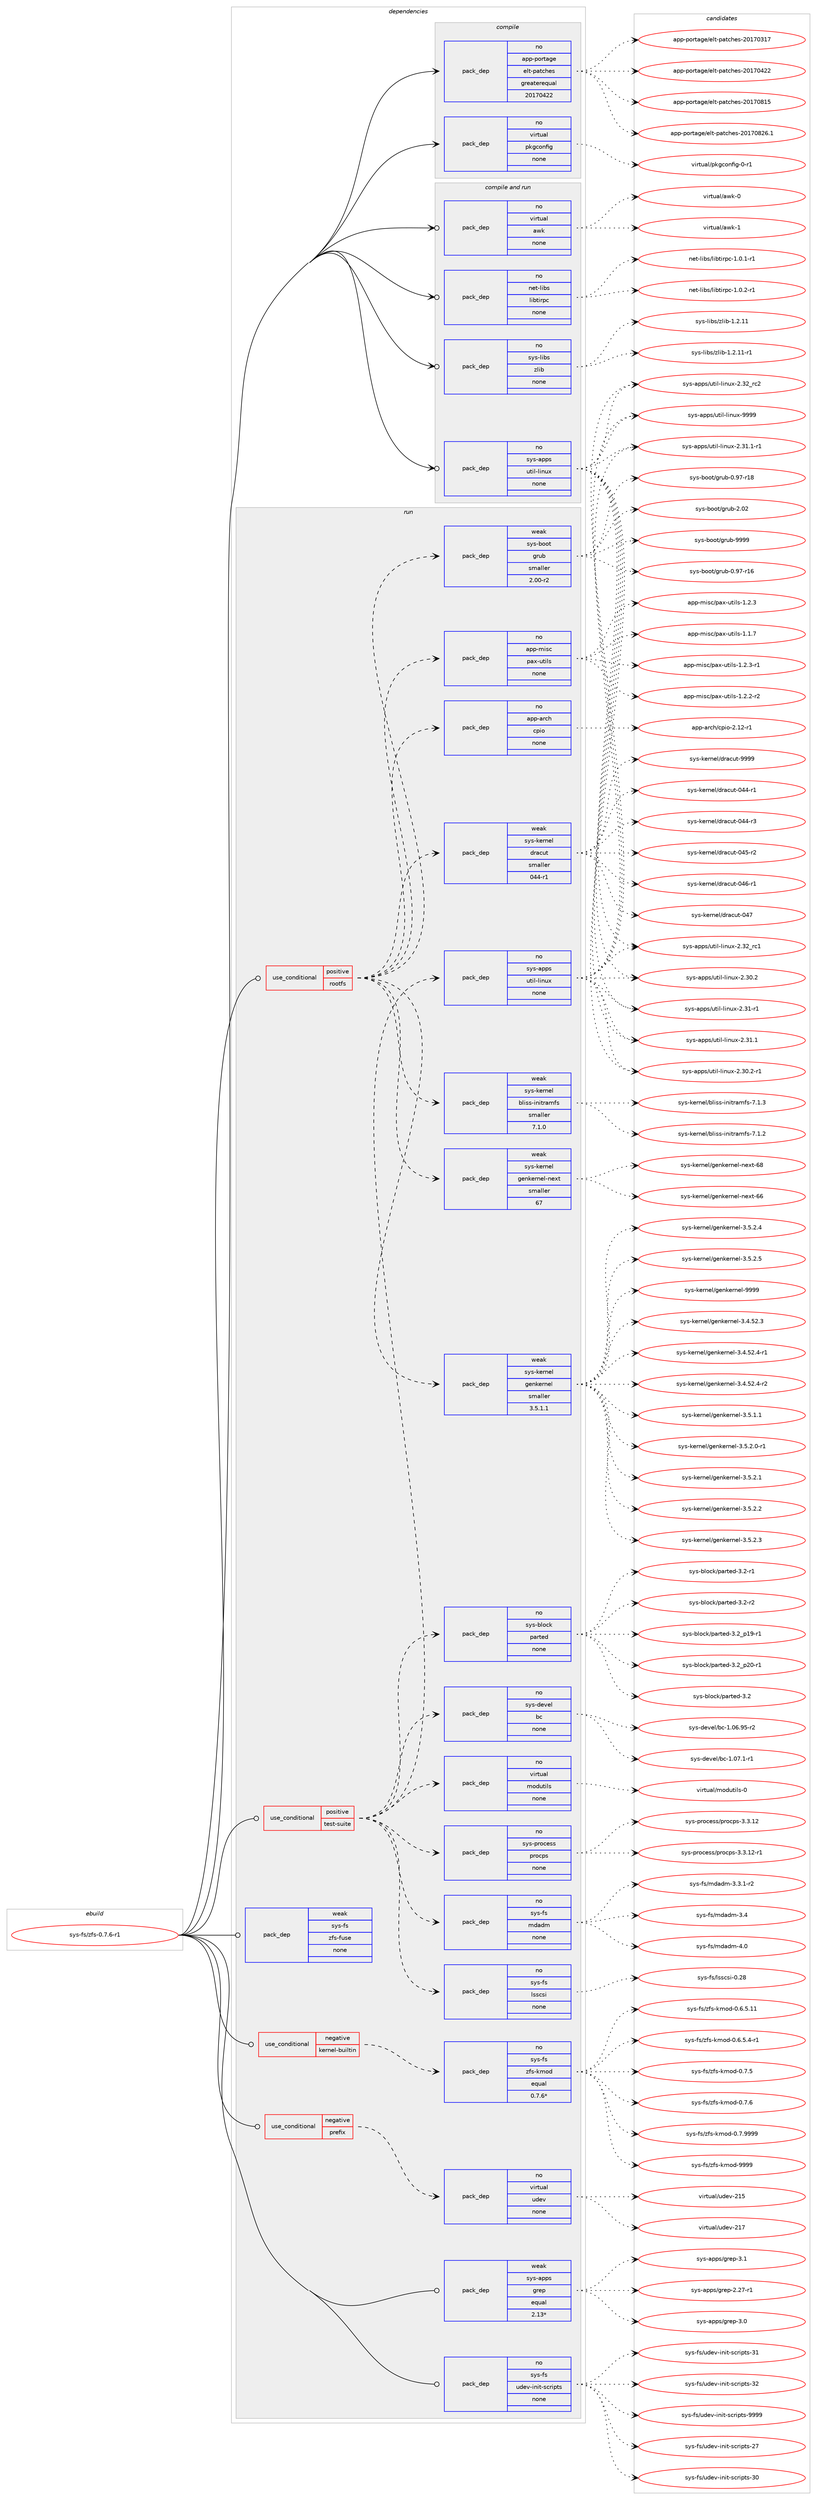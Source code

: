 digraph prolog {

# *************
# Graph options
# *************

newrank=true;
concentrate=true;
compound=true;
graph [rankdir=LR,fontname=Helvetica,fontsize=10,ranksep=1.5];#, ranksep=2.5, nodesep=0.2];
edge  [arrowhead=vee];
node  [fontname=Helvetica,fontsize=10];

# **********
# The ebuild
# **********

subgraph cluster_leftcol {
color=gray;
rank=same;
label=<<i>ebuild</i>>;
id [label="sys-fs/zfs-0.7.6-r1", color=red, width=4, href="../sys-fs/zfs-0.7.6-r1.svg"];
}

# ****************
# The dependencies
# ****************

subgraph cluster_midcol {
color=gray;
label=<<i>dependencies</i>>;
subgraph cluster_compile {
fillcolor="#eeeeee";
style=filled;
label=<<i>compile</i>>;
subgraph pack5878 {
dependency6586 [label=<<TABLE BORDER="0" CELLBORDER="1" CELLSPACING="0" CELLPADDING="4" WIDTH="220"><TR><TD ROWSPAN="6" CELLPADDING="30">pack_dep</TD></TR><TR><TD WIDTH="110">no</TD></TR><TR><TD>app-portage</TD></TR><TR><TD>elt-patches</TD></TR><TR><TD>greaterequal</TD></TR><TR><TD>20170422</TD></TR></TABLE>>, shape=none, color=blue];
}
id:e -> dependency6586:w [weight=20,style="solid",arrowhead="vee"];
subgraph pack5879 {
dependency6587 [label=<<TABLE BORDER="0" CELLBORDER="1" CELLSPACING="0" CELLPADDING="4" WIDTH="220"><TR><TD ROWSPAN="6" CELLPADDING="30">pack_dep</TD></TR><TR><TD WIDTH="110">no</TD></TR><TR><TD>virtual</TD></TR><TR><TD>pkgconfig</TD></TR><TR><TD>none</TD></TR><TR><TD></TD></TR></TABLE>>, shape=none, color=blue];
}
id:e -> dependency6587:w [weight=20,style="solid",arrowhead="vee"];
}
subgraph cluster_compileandrun {
fillcolor="#eeeeee";
style=filled;
label=<<i>compile and run</i>>;
subgraph pack5880 {
dependency6588 [label=<<TABLE BORDER="0" CELLBORDER="1" CELLSPACING="0" CELLPADDING="4" WIDTH="220"><TR><TD ROWSPAN="6" CELLPADDING="30">pack_dep</TD></TR><TR><TD WIDTH="110">no</TD></TR><TR><TD>net-libs</TD></TR><TR><TD>libtirpc</TD></TR><TR><TD>none</TD></TR><TR><TD></TD></TR></TABLE>>, shape=none, color=blue];
}
id:e -> dependency6588:w [weight=20,style="solid",arrowhead="odotvee"];
subgraph pack5881 {
dependency6589 [label=<<TABLE BORDER="0" CELLBORDER="1" CELLSPACING="0" CELLPADDING="4" WIDTH="220"><TR><TD ROWSPAN="6" CELLPADDING="30">pack_dep</TD></TR><TR><TD WIDTH="110">no</TD></TR><TR><TD>sys-apps</TD></TR><TR><TD>util-linux</TD></TR><TR><TD>none</TD></TR><TR><TD></TD></TR></TABLE>>, shape=none, color=blue];
}
id:e -> dependency6589:w [weight=20,style="solid",arrowhead="odotvee"];
subgraph pack5882 {
dependency6590 [label=<<TABLE BORDER="0" CELLBORDER="1" CELLSPACING="0" CELLPADDING="4" WIDTH="220"><TR><TD ROWSPAN="6" CELLPADDING="30">pack_dep</TD></TR><TR><TD WIDTH="110">no</TD></TR><TR><TD>sys-libs</TD></TR><TR><TD>zlib</TD></TR><TR><TD>none</TD></TR><TR><TD></TD></TR></TABLE>>, shape=none, color=blue];
}
id:e -> dependency6590:w [weight=20,style="solid",arrowhead="odotvee"];
subgraph pack5883 {
dependency6591 [label=<<TABLE BORDER="0" CELLBORDER="1" CELLSPACING="0" CELLPADDING="4" WIDTH="220"><TR><TD ROWSPAN="6" CELLPADDING="30">pack_dep</TD></TR><TR><TD WIDTH="110">no</TD></TR><TR><TD>virtual</TD></TR><TR><TD>awk</TD></TR><TR><TD>none</TD></TR><TR><TD></TD></TR></TABLE>>, shape=none, color=blue];
}
id:e -> dependency6591:w [weight=20,style="solid",arrowhead="odotvee"];
}
subgraph cluster_run {
fillcolor="#eeeeee";
style=filled;
label=<<i>run</i>>;
subgraph cond660 {
dependency6592 [label=<<TABLE BORDER="0" CELLBORDER="1" CELLSPACING="0" CELLPADDING="4"><TR><TD ROWSPAN="3" CELLPADDING="10">use_conditional</TD></TR><TR><TD>negative</TD></TR><TR><TD>kernel-builtin</TD></TR></TABLE>>, shape=none, color=red];
subgraph pack5884 {
dependency6593 [label=<<TABLE BORDER="0" CELLBORDER="1" CELLSPACING="0" CELLPADDING="4" WIDTH="220"><TR><TD ROWSPAN="6" CELLPADDING="30">pack_dep</TD></TR><TR><TD WIDTH="110">no</TD></TR><TR><TD>sys-fs</TD></TR><TR><TD>zfs-kmod</TD></TR><TR><TD>equal</TD></TR><TR><TD>0.7.6*</TD></TR></TABLE>>, shape=none, color=blue];
}
dependency6592:e -> dependency6593:w [weight=20,style="dashed",arrowhead="vee"];
}
id:e -> dependency6592:w [weight=20,style="solid",arrowhead="odot"];
subgraph cond661 {
dependency6594 [label=<<TABLE BORDER="0" CELLBORDER="1" CELLSPACING="0" CELLPADDING="4"><TR><TD ROWSPAN="3" CELLPADDING="10">use_conditional</TD></TR><TR><TD>negative</TD></TR><TR><TD>prefix</TD></TR></TABLE>>, shape=none, color=red];
subgraph pack5885 {
dependency6595 [label=<<TABLE BORDER="0" CELLBORDER="1" CELLSPACING="0" CELLPADDING="4" WIDTH="220"><TR><TD ROWSPAN="6" CELLPADDING="30">pack_dep</TD></TR><TR><TD WIDTH="110">no</TD></TR><TR><TD>virtual</TD></TR><TR><TD>udev</TD></TR><TR><TD>none</TD></TR><TR><TD></TD></TR></TABLE>>, shape=none, color=blue];
}
dependency6594:e -> dependency6595:w [weight=20,style="dashed",arrowhead="vee"];
}
id:e -> dependency6594:w [weight=20,style="solid",arrowhead="odot"];
subgraph cond662 {
dependency6596 [label=<<TABLE BORDER="0" CELLBORDER="1" CELLSPACING="0" CELLPADDING="4"><TR><TD ROWSPAN="3" CELLPADDING="10">use_conditional</TD></TR><TR><TD>positive</TD></TR><TR><TD>rootfs</TD></TR></TABLE>>, shape=none, color=red];
subgraph pack5886 {
dependency6597 [label=<<TABLE BORDER="0" CELLBORDER="1" CELLSPACING="0" CELLPADDING="4" WIDTH="220"><TR><TD ROWSPAN="6" CELLPADDING="30">pack_dep</TD></TR><TR><TD WIDTH="110">no</TD></TR><TR><TD>app-arch</TD></TR><TR><TD>cpio</TD></TR><TR><TD>none</TD></TR><TR><TD></TD></TR></TABLE>>, shape=none, color=blue];
}
dependency6596:e -> dependency6597:w [weight=20,style="dashed",arrowhead="vee"];
subgraph pack5887 {
dependency6598 [label=<<TABLE BORDER="0" CELLBORDER="1" CELLSPACING="0" CELLPADDING="4" WIDTH="220"><TR><TD ROWSPAN="6" CELLPADDING="30">pack_dep</TD></TR><TR><TD WIDTH="110">no</TD></TR><TR><TD>app-misc</TD></TR><TR><TD>pax-utils</TD></TR><TR><TD>none</TD></TR><TR><TD></TD></TR></TABLE>>, shape=none, color=blue];
}
dependency6596:e -> dependency6598:w [weight=20,style="dashed",arrowhead="vee"];
subgraph pack5888 {
dependency6599 [label=<<TABLE BORDER="0" CELLBORDER="1" CELLSPACING="0" CELLPADDING="4" WIDTH="220"><TR><TD ROWSPAN="6" CELLPADDING="30">pack_dep</TD></TR><TR><TD WIDTH="110">weak</TD></TR><TR><TD>sys-boot</TD></TR><TR><TD>grub</TD></TR><TR><TD>smaller</TD></TR><TR><TD>2.00-r2</TD></TR></TABLE>>, shape=none, color=blue];
}
dependency6596:e -> dependency6599:w [weight=20,style="dashed",arrowhead="vee"];
subgraph pack5889 {
dependency6600 [label=<<TABLE BORDER="0" CELLBORDER="1" CELLSPACING="0" CELLPADDING="4" WIDTH="220"><TR><TD ROWSPAN="6" CELLPADDING="30">pack_dep</TD></TR><TR><TD WIDTH="110">weak</TD></TR><TR><TD>sys-kernel</TD></TR><TR><TD>genkernel</TD></TR><TR><TD>smaller</TD></TR><TR><TD>3.5.1.1</TD></TR></TABLE>>, shape=none, color=blue];
}
dependency6596:e -> dependency6600:w [weight=20,style="dashed",arrowhead="vee"];
subgraph pack5890 {
dependency6601 [label=<<TABLE BORDER="0" CELLBORDER="1" CELLSPACING="0" CELLPADDING="4" WIDTH="220"><TR><TD ROWSPAN="6" CELLPADDING="30">pack_dep</TD></TR><TR><TD WIDTH="110">weak</TD></TR><TR><TD>sys-kernel</TD></TR><TR><TD>genkernel-next</TD></TR><TR><TD>smaller</TD></TR><TR><TD>67</TD></TR></TABLE>>, shape=none, color=blue];
}
dependency6596:e -> dependency6601:w [weight=20,style="dashed",arrowhead="vee"];
subgraph pack5891 {
dependency6602 [label=<<TABLE BORDER="0" CELLBORDER="1" CELLSPACING="0" CELLPADDING="4" WIDTH="220"><TR><TD ROWSPAN="6" CELLPADDING="30">pack_dep</TD></TR><TR><TD WIDTH="110">weak</TD></TR><TR><TD>sys-kernel</TD></TR><TR><TD>bliss-initramfs</TD></TR><TR><TD>smaller</TD></TR><TR><TD>7.1.0</TD></TR></TABLE>>, shape=none, color=blue];
}
dependency6596:e -> dependency6602:w [weight=20,style="dashed",arrowhead="vee"];
subgraph pack5892 {
dependency6603 [label=<<TABLE BORDER="0" CELLBORDER="1" CELLSPACING="0" CELLPADDING="4" WIDTH="220"><TR><TD ROWSPAN="6" CELLPADDING="30">pack_dep</TD></TR><TR><TD WIDTH="110">weak</TD></TR><TR><TD>sys-kernel</TD></TR><TR><TD>dracut</TD></TR><TR><TD>smaller</TD></TR><TR><TD>044-r1</TD></TR></TABLE>>, shape=none, color=blue];
}
dependency6596:e -> dependency6603:w [weight=20,style="dashed",arrowhead="vee"];
}
id:e -> dependency6596:w [weight=20,style="solid",arrowhead="odot"];
subgraph cond663 {
dependency6604 [label=<<TABLE BORDER="0" CELLBORDER="1" CELLSPACING="0" CELLPADDING="4"><TR><TD ROWSPAN="3" CELLPADDING="10">use_conditional</TD></TR><TR><TD>positive</TD></TR><TR><TD>test-suite</TD></TR></TABLE>>, shape=none, color=red];
subgraph pack5893 {
dependency6605 [label=<<TABLE BORDER="0" CELLBORDER="1" CELLSPACING="0" CELLPADDING="4" WIDTH="220"><TR><TD ROWSPAN="6" CELLPADDING="30">pack_dep</TD></TR><TR><TD WIDTH="110">no</TD></TR><TR><TD>sys-apps</TD></TR><TR><TD>util-linux</TD></TR><TR><TD>none</TD></TR><TR><TD></TD></TR></TABLE>>, shape=none, color=blue];
}
dependency6604:e -> dependency6605:w [weight=20,style="dashed",arrowhead="vee"];
subgraph pack5894 {
dependency6606 [label=<<TABLE BORDER="0" CELLBORDER="1" CELLSPACING="0" CELLPADDING="4" WIDTH="220"><TR><TD ROWSPAN="6" CELLPADDING="30">pack_dep</TD></TR><TR><TD WIDTH="110">no</TD></TR><TR><TD>sys-devel</TD></TR><TR><TD>bc</TD></TR><TR><TD>none</TD></TR><TR><TD></TD></TR></TABLE>>, shape=none, color=blue];
}
dependency6604:e -> dependency6606:w [weight=20,style="dashed",arrowhead="vee"];
subgraph pack5895 {
dependency6607 [label=<<TABLE BORDER="0" CELLBORDER="1" CELLSPACING="0" CELLPADDING="4" WIDTH="220"><TR><TD ROWSPAN="6" CELLPADDING="30">pack_dep</TD></TR><TR><TD WIDTH="110">no</TD></TR><TR><TD>sys-block</TD></TR><TR><TD>parted</TD></TR><TR><TD>none</TD></TR><TR><TD></TD></TR></TABLE>>, shape=none, color=blue];
}
dependency6604:e -> dependency6607:w [weight=20,style="dashed",arrowhead="vee"];
subgraph pack5896 {
dependency6608 [label=<<TABLE BORDER="0" CELLBORDER="1" CELLSPACING="0" CELLPADDING="4" WIDTH="220"><TR><TD ROWSPAN="6" CELLPADDING="30">pack_dep</TD></TR><TR><TD WIDTH="110">no</TD></TR><TR><TD>sys-fs</TD></TR><TR><TD>lsscsi</TD></TR><TR><TD>none</TD></TR><TR><TD></TD></TR></TABLE>>, shape=none, color=blue];
}
dependency6604:e -> dependency6608:w [weight=20,style="dashed",arrowhead="vee"];
subgraph pack5897 {
dependency6609 [label=<<TABLE BORDER="0" CELLBORDER="1" CELLSPACING="0" CELLPADDING="4" WIDTH="220"><TR><TD ROWSPAN="6" CELLPADDING="30">pack_dep</TD></TR><TR><TD WIDTH="110">no</TD></TR><TR><TD>sys-fs</TD></TR><TR><TD>mdadm</TD></TR><TR><TD>none</TD></TR><TR><TD></TD></TR></TABLE>>, shape=none, color=blue];
}
dependency6604:e -> dependency6609:w [weight=20,style="dashed",arrowhead="vee"];
subgraph pack5898 {
dependency6610 [label=<<TABLE BORDER="0" CELLBORDER="1" CELLSPACING="0" CELLPADDING="4" WIDTH="220"><TR><TD ROWSPAN="6" CELLPADDING="30">pack_dep</TD></TR><TR><TD WIDTH="110">no</TD></TR><TR><TD>sys-process</TD></TR><TR><TD>procps</TD></TR><TR><TD>none</TD></TR><TR><TD></TD></TR></TABLE>>, shape=none, color=blue];
}
dependency6604:e -> dependency6610:w [weight=20,style="dashed",arrowhead="vee"];
subgraph pack5899 {
dependency6611 [label=<<TABLE BORDER="0" CELLBORDER="1" CELLSPACING="0" CELLPADDING="4" WIDTH="220"><TR><TD ROWSPAN="6" CELLPADDING="30">pack_dep</TD></TR><TR><TD WIDTH="110">no</TD></TR><TR><TD>virtual</TD></TR><TR><TD>modutils</TD></TR><TR><TD>none</TD></TR><TR><TD></TD></TR></TABLE>>, shape=none, color=blue];
}
dependency6604:e -> dependency6611:w [weight=20,style="dashed",arrowhead="vee"];
}
id:e -> dependency6604:w [weight=20,style="solid",arrowhead="odot"];
subgraph pack5900 {
dependency6612 [label=<<TABLE BORDER="0" CELLBORDER="1" CELLSPACING="0" CELLPADDING="4" WIDTH="220"><TR><TD ROWSPAN="6" CELLPADDING="30">pack_dep</TD></TR><TR><TD WIDTH="110">no</TD></TR><TR><TD>sys-fs</TD></TR><TR><TD>udev-init-scripts</TD></TR><TR><TD>none</TD></TR><TR><TD></TD></TR></TABLE>>, shape=none, color=blue];
}
id:e -> dependency6612:w [weight=20,style="solid",arrowhead="odot"];
subgraph pack5901 {
dependency6613 [label=<<TABLE BORDER="0" CELLBORDER="1" CELLSPACING="0" CELLPADDING="4" WIDTH="220"><TR><TD ROWSPAN="6" CELLPADDING="30">pack_dep</TD></TR><TR><TD WIDTH="110">weak</TD></TR><TR><TD>sys-apps</TD></TR><TR><TD>grep</TD></TR><TR><TD>equal</TD></TR><TR><TD>2.13*</TD></TR></TABLE>>, shape=none, color=blue];
}
id:e -> dependency6613:w [weight=20,style="solid",arrowhead="odot"];
subgraph pack5902 {
dependency6614 [label=<<TABLE BORDER="0" CELLBORDER="1" CELLSPACING="0" CELLPADDING="4" WIDTH="220"><TR><TD ROWSPAN="6" CELLPADDING="30">pack_dep</TD></TR><TR><TD WIDTH="110">weak</TD></TR><TR><TD>sys-fs</TD></TR><TR><TD>zfs-fuse</TD></TR><TR><TD>none</TD></TR><TR><TD></TD></TR></TABLE>>, shape=none, color=blue];
}
id:e -> dependency6614:w [weight=20,style="solid",arrowhead="odot"];
}
}

# **************
# The candidates
# **************

subgraph cluster_choices {
rank=same;
color=gray;
label=<<i>candidates</i>>;

subgraph choice5878 {
color=black;
nodesep=1;
choice97112112451121111141169710310147101108116451129711699104101115455048495548514955 [label="app-portage/elt-patches-20170317", color=red, width=4,href="../app-portage/elt-patches-20170317.svg"];
choice97112112451121111141169710310147101108116451129711699104101115455048495548525050 [label="app-portage/elt-patches-20170422", color=red, width=4,href="../app-portage/elt-patches-20170422.svg"];
choice97112112451121111141169710310147101108116451129711699104101115455048495548564953 [label="app-portage/elt-patches-20170815", color=red, width=4,href="../app-portage/elt-patches-20170815.svg"];
choice971121124511211111411697103101471011081164511297116991041011154550484955485650544649 [label="app-portage/elt-patches-20170826.1", color=red, width=4,href="../app-portage/elt-patches-20170826.1.svg"];
dependency6586:e -> choice97112112451121111141169710310147101108116451129711699104101115455048495548514955:w [style=dotted,weight="100"];
dependency6586:e -> choice97112112451121111141169710310147101108116451129711699104101115455048495548525050:w [style=dotted,weight="100"];
dependency6586:e -> choice97112112451121111141169710310147101108116451129711699104101115455048495548564953:w [style=dotted,weight="100"];
dependency6586:e -> choice971121124511211111411697103101471011081164511297116991041011154550484955485650544649:w [style=dotted,weight="100"];
}
subgraph choice5879 {
color=black;
nodesep=1;
choice11810511411611797108471121071039911111010210510345484511449 [label="virtual/pkgconfig-0-r1", color=red, width=4,href="../virtual/pkgconfig-0-r1.svg"];
dependency6587:e -> choice11810511411611797108471121071039911111010210510345484511449:w [style=dotted,weight="100"];
}
subgraph choice5880 {
color=black;
nodesep=1;
choice11010111645108105981154710810598116105114112994549464846494511449 [label="net-libs/libtirpc-1.0.1-r1", color=red, width=4,href="../net-libs/libtirpc-1.0.1-r1.svg"];
choice11010111645108105981154710810598116105114112994549464846504511449 [label="net-libs/libtirpc-1.0.2-r1", color=red, width=4,href="../net-libs/libtirpc-1.0.2-r1.svg"];
dependency6588:e -> choice11010111645108105981154710810598116105114112994549464846494511449:w [style=dotted,weight="100"];
dependency6588:e -> choice11010111645108105981154710810598116105114112994549464846504511449:w [style=dotted,weight="100"];
}
subgraph choice5881 {
color=black;
nodesep=1;
choice115121115459711211211547117116105108451081051101171204550465150951149949 [label="sys-apps/util-linux-2.32_rc1", color=red, width=4,href="../sys-apps/util-linux-2.32_rc1.svg"];
choice1151211154597112112115471171161051084510810511011712045504651484650 [label="sys-apps/util-linux-2.30.2", color=red, width=4,href="../sys-apps/util-linux-2.30.2.svg"];
choice1151211154597112112115471171161051084510810511011712045504651494511449 [label="sys-apps/util-linux-2.31-r1", color=red, width=4,href="../sys-apps/util-linux-2.31-r1.svg"];
choice1151211154597112112115471171161051084510810511011712045504651494649 [label="sys-apps/util-linux-2.31.1", color=red, width=4,href="../sys-apps/util-linux-2.31.1.svg"];
choice11512111545971121121154711711610510845108105110117120455046514846504511449 [label="sys-apps/util-linux-2.30.2-r1", color=red, width=4,href="../sys-apps/util-linux-2.30.2-r1.svg"];
choice11512111545971121121154711711610510845108105110117120455046514946494511449 [label="sys-apps/util-linux-2.31.1-r1", color=red, width=4,href="../sys-apps/util-linux-2.31.1-r1.svg"];
choice115121115459711211211547117116105108451081051101171204550465150951149950 [label="sys-apps/util-linux-2.32_rc2", color=red, width=4,href="../sys-apps/util-linux-2.32_rc2.svg"];
choice115121115459711211211547117116105108451081051101171204557575757 [label="sys-apps/util-linux-9999", color=red, width=4,href="../sys-apps/util-linux-9999.svg"];
dependency6589:e -> choice115121115459711211211547117116105108451081051101171204550465150951149949:w [style=dotted,weight="100"];
dependency6589:e -> choice1151211154597112112115471171161051084510810511011712045504651484650:w [style=dotted,weight="100"];
dependency6589:e -> choice1151211154597112112115471171161051084510810511011712045504651494511449:w [style=dotted,weight="100"];
dependency6589:e -> choice1151211154597112112115471171161051084510810511011712045504651494649:w [style=dotted,weight="100"];
dependency6589:e -> choice11512111545971121121154711711610510845108105110117120455046514846504511449:w [style=dotted,weight="100"];
dependency6589:e -> choice11512111545971121121154711711610510845108105110117120455046514946494511449:w [style=dotted,weight="100"];
dependency6589:e -> choice115121115459711211211547117116105108451081051101171204550465150951149950:w [style=dotted,weight="100"];
dependency6589:e -> choice115121115459711211211547117116105108451081051101171204557575757:w [style=dotted,weight="100"];
}
subgraph choice5882 {
color=black;
nodesep=1;
choice1151211154510810598115471221081059845494650464949 [label="sys-libs/zlib-1.2.11", color=red, width=4,href="../sys-libs/zlib-1.2.11.svg"];
choice11512111545108105981154712210810598454946504649494511449 [label="sys-libs/zlib-1.2.11-r1", color=red, width=4,href="../sys-libs/zlib-1.2.11-r1.svg"];
dependency6590:e -> choice1151211154510810598115471221081059845494650464949:w [style=dotted,weight="100"];
dependency6590:e -> choice11512111545108105981154712210810598454946504649494511449:w [style=dotted,weight="100"];
}
subgraph choice5883 {
color=black;
nodesep=1;
choice1181051141161179710847971191074548 [label="virtual/awk-0", color=red, width=4,href="../virtual/awk-0.svg"];
choice1181051141161179710847971191074549 [label="virtual/awk-1", color=red, width=4,href="../virtual/awk-1.svg"];
dependency6591:e -> choice1181051141161179710847971191074548:w [style=dotted,weight="100"];
dependency6591:e -> choice1181051141161179710847971191074549:w [style=dotted,weight="100"];
}
subgraph choice5884 {
color=black;
nodesep=1;
choice115121115451021154712210211545107109111100454846544653464949 [label="sys-fs/zfs-kmod-0.6.5.11", color=red, width=4,href="../sys-fs/zfs-kmod-0.6.5.11.svg"];
choice11512111545102115471221021154510710911110045484654465346524511449 [label="sys-fs/zfs-kmod-0.6.5.4-r1", color=red, width=4,href="../sys-fs/zfs-kmod-0.6.5.4-r1.svg"];
choice115121115451021154712210211545107109111100454846554653 [label="sys-fs/zfs-kmod-0.7.5", color=red, width=4,href="../sys-fs/zfs-kmod-0.7.5.svg"];
choice115121115451021154712210211545107109111100454846554654 [label="sys-fs/zfs-kmod-0.7.6", color=red, width=4,href="../sys-fs/zfs-kmod-0.7.6.svg"];
choice115121115451021154712210211545107109111100454846554657575757 [label="sys-fs/zfs-kmod-0.7.9999", color=red, width=4,href="../sys-fs/zfs-kmod-0.7.9999.svg"];
choice1151211154510211547122102115451071091111004557575757 [label="sys-fs/zfs-kmod-9999", color=red, width=4,href="../sys-fs/zfs-kmod-9999.svg"];
dependency6593:e -> choice115121115451021154712210211545107109111100454846544653464949:w [style=dotted,weight="100"];
dependency6593:e -> choice11512111545102115471221021154510710911110045484654465346524511449:w [style=dotted,weight="100"];
dependency6593:e -> choice115121115451021154712210211545107109111100454846554653:w [style=dotted,weight="100"];
dependency6593:e -> choice115121115451021154712210211545107109111100454846554654:w [style=dotted,weight="100"];
dependency6593:e -> choice115121115451021154712210211545107109111100454846554657575757:w [style=dotted,weight="100"];
dependency6593:e -> choice1151211154510211547122102115451071091111004557575757:w [style=dotted,weight="100"];
}
subgraph choice5885 {
color=black;
nodesep=1;
choice118105114116117971084711710010111845504953 [label="virtual/udev-215", color=red, width=4,href="../virtual/udev-215.svg"];
choice118105114116117971084711710010111845504955 [label="virtual/udev-217", color=red, width=4,href="../virtual/udev-217.svg"];
dependency6595:e -> choice118105114116117971084711710010111845504953:w [style=dotted,weight="100"];
dependency6595:e -> choice118105114116117971084711710010111845504955:w [style=dotted,weight="100"];
}
subgraph choice5886 {
color=black;
nodesep=1;
choice97112112459711499104479911210511145504649504511449 [label="app-arch/cpio-2.12-r1", color=red, width=4,href="../app-arch/cpio-2.12-r1.svg"];
dependency6597:e -> choice97112112459711499104479911210511145504649504511449:w [style=dotted,weight="100"];
}
subgraph choice5887 {
color=black;
nodesep=1;
choice971121124510910511599471129712045117116105108115454946494655 [label="app-misc/pax-utils-1.1.7", color=red, width=4,href="../app-misc/pax-utils-1.1.7.svg"];
choice9711211245109105115994711297120451171161051081154549465046504511450 [label="app-misc/pax-utils-1.2.2-r2", color=red, width=4,href="../app-misc/pax-utils-1.2.2-r2.svg"];
choice971121124510910511599471129712045117116105108115454946504651 [label="app-misc/pax-utils-1.2.3", color=red, width=4,href="../app-misc/pax-utils-1.2.3.svg"];
choice9711211245109105115994711297120451171161051081154549465046514511449 [label="app-misc/pax-utils-1.2.3-r1", color=red, width=4,href="../app-misc/pax-utils-1.2.3-r1.svg"];
dependency6598:e -> choice971121124510910511599471129712045117116105108115454946494655:w [style=dotted,weight="100"];
dependency6598:e -> choice9711211245109105115994711297120451171161051081154549465046504511450:w [style=dotted,weight="100"];
dependency6598:e -> choice971121124510910511599471129712045117116105108115454946504651:w [style=dotted,weight="100"];
dependency6598:e -> choice9711211245109105115994711297120451171161051081154549465046514511449:w [style=dotted,weight="100"];
}
subgraph choice5888 {
color=black;
nodesep=1;
choice115121115459811111111647103114117984548465755451144954 [label="sys-boot/grub-0.97-r16", color=red, width=4,href="../sys-boot/grub-0.97-r16.svg"];
choice115121115459811111111647103114117984548465755451144956 [label="sys-boot/grub-0.97-r18", color=red, width=4,href="../sys-boot/grub-0.97-r18.svg"];
choice115121115459811111111647103114117984550464850 [label="sys-boot/grub-2.02", color=red, width=4,href="../sys-boot/grub-2.02.svg"];
choice115121115459811111111647103114117984557575757 [label="sys-boot/grub-9999", color=red, width=4,href="../sys-boot/grub-9999.svg"];
dependency6599:e -> choice115121115459811111111647103114117984548465755451144954:w [style=dotted,weight="100"];
dependency6599:e -> choice115121115459811111111647103114117984548465755451144956:w [style=dotted,weight="100"];
dependency6599:e -> choice115121115459811111111647103114117984550464850:w [style=dotted,weight="100"];
dependency6599:e -> choice115121115459811111111647103114117984557575757:w [style=dotted,weight="100"];
}
subgraph choice5889 {
color=black;
nodesep=1;
choice1151211154510710111411010110847103101110107101114110101108455146524653504651 [label="sys-kernel/genkernel-3.4.52.3", color=red, width=4,href="../sys-kernel/genkernel-3.4.52.3.svg"];
choice11512111545107101114110101108471031011101071011141101011084551465246535046524511449 [label="sys-kernel/genkernel-3.4.52.4-r1", color=red, width=4,href="../sys-kernel/genkernel-3.4.52.4-r1.svg"];
choice11512111545107101114110101108471031011101071011141101011084551465246535046524511450 [label="sys-kernel/genkernel-3.4.52.4-r2", color=red, width=4,href="../sys-kernel/genkernel-3.4.52.4-r2.svg"];
choice11512111545107101114110101108471031011101071011141101011084551465346494649 [label="sys-kernel/genkernel-3.5.1.1", color=red, width=4,href="../sys-kernel/genkernel-3.5.1.1.svg"];
choice115121115451071011141101011084710310111010710111411010110845514653465046484511449 [label="sys-kernel/genkernel-3.5.2.0-r1", color=red, width=4,href="../sys-kernel/genkernel-3.5.2.0-r1.svg"];
choice11512111545107101114110101108471031011101071011141101011084551465346504649 [label="sys-kernel/genkernel-3.5.2.1", color=red, width=4,href="../sys-kernel/genkernel-3.5.2.1.svg"];
choice11512111545107101114110101108471031011101071011141101011084551465346504650 [label="sys-kernel/genkernel-3.5.2.2", color=red, width=4,href="../sys-kernel/genkernel-3.5.2.2.svg"];
choice11512111545107101114110101108471031011101071011141101011084551465346504651 [label="sys-kernel/genkernel-3.5.2.3", color=red, width=4,href="../sys-kernel/genkernel-3.5.2.3.svg"];
choice11512111545107101114110101108471031011101071011141101011084551465346504652 [label="sys-kernel/genkernel-3.5.2.4", color=red, width=4,href="../sys-kernel/genkernel-3.5.2.4.svg"];
choice11512111545107101114110101108471031011101071011141101011084551465346504653 [label="sys-kernel/genkernel-3.5.2.5", color=red, width=4,href="../sys-kernel/genkernel-3.5.2.5.svg"];
choice11512111545107101114110101108471031011101071011141101011084557575757 [label="sys-kernel/genkernel-9999", color=red, width=4,href="../sys-kernel/genkernel-9999.svg"];
dependency6600:e -> choice1151211154510710111411010110847103101110107101114110101108455146524653504651:w [style=dotted,weight="100"];
dependency6600:e -> choice11512111545107101114110101108471031011101071011141101011084551465246535046524511449:w [style=dotted,weight="100"];
dependency6600:e -> choice11512111545107101114110101108471031011101071011141101011084551465246535046524511450:w [style=dotted,weight="100"];
dependency6600:e -> choice11512111545107101114110101108471031011101071011141101011084551465346494649:w [style=dotted,weight="100"];
dependency6600:e -> choice115121115451071011141101011084710310111010710111411010110845514653465046484511449:w [style=dotted,weight="100"];
dependency6600:e -> choice11512111545107101114110101108471031011101071011141101011084551465346504649:w [style=dotted,weight="100"];
dependency6600:e -> choice11512111545107101114110101108471031011101071011141101011084551465346504650:w [style=dotted,weight="100"];
dependency6600:e -> choice11512111545107101114110101108471031011101071011141101011084551465346504651:w [style=dotted,weight="100"];
dependency6600:e -> choice11512111545107101114110101108471031011101071011141101011084551465346504652:w [style=dotted,weight="100"];
dependency6600:e -> choice11512111545107101114110101108471031011101071011141101011084551465346504653:w [style=dotted,weight="100"];
dependency6600:e -> choice11512111545107101114110101108471031011101071011141101011084557575757:w [style=dotted,weight="100"];
}
subgraph choice5890 {
color=black;
nodesep=1;
choice115121115451071011141101011084710310111010710111411010110845110101120116455454 [label="sys-kernel/genkernel-next-66", color=red, width=4,href="../sys-kernel/genkernel-next-66.svg"];
choice115121115451071011141101011084710310111010710111411010110845110101120116455456 [label="sys-kernel/genkernel-next-68", color=red, width=4,href="../sys-kernel/genkernel-next-68.svg"];
dependency6601:e -> choice115121115451071011141101011084710310111010710111411010110845110101120116455454:w [style=dotted,weight="100"];
dependency6601:e -> choice115121115451071011141101011084710310111010710111411010110845110101120116455456:w [style=dotted,weight="100"];
}
subgraph choice5891 {
color=black;
nodesep=1;
choice1151211154510710111411010110847981081051151154510511010511611497109102115455546494650 [label="sys-kernel/bliss-initramfs-7.1.2", color=red, width=4,href="../sys-kernel/bliss-initramfs-7.1.2.svg"];
choice1151211154510710111411010110847981081051151154510511010511611497109102115455546494651 [label="sys-kernel/bliss-initramfs-7.1.3", color=red, width=4,href="../sys-kernel/bliss-initramfs-7.1.3.svg"];
dependency6602:e -> choice1151211154510710111411010110847981081051151154510511010511611497109102115455546494650:w [style=dotted,weight="100"];
dependency6602:e -> choice1151211154510710111411010110847981081051151154510511010511611497109102115455546494651:w [style=dotted,weight="100"];
}
subgraph choice5892 {
color=black;
nodesep=1;
choice11512111545107101114110101108471001149799117116454852524511449 [label="sys-kernel/dracut-044-r1", color=red, width=4,href="../sys-kernel/dracut-044-r1.svg"];
choice11512111545107101114110101108471001149799117116454852524511451 [label="sys-kernel/dracut-044-r3", color=red, width=4,href="../sys-kernel/dracut-044-r3.svg"];
choice11512111545107101114110101108471001149799117116454852534511450 [label="sys-kernel/dracut-045-r2", color=red, width=4,href="../sys-kernel/dracut-045-r2.svg"];
choice11512111545107101114110101108471001149799117116454852544511449 [label="sys-kernel/dracut-046-r1", color=red, width=4,href="../sys-kernel/dracut-046-r1.svg"];
choice1151211154510710111411010110847100114979911711645485255 [label="sys-kernel/dracut-047", color=red, width=4,href="../sys-kernel/dracut-047.svg"];
choice115121115451071011141101011084710011497991171164557575757 [label="sys-kernel/dracut-9999", color=red, width=4,href="../sys-kernel/dracut-9999.svg"];
dependency6603:e -> choice11512111545107101114110101108471001149799117116454852524511449:w [style=dotted,weight="100"];
dependency6603:e -> choice11512111545107101114110101108471001149799117116454852524511451:w [style=dotted,weight="100"];
dependency6603:e -> choice11512111545107101114110101108471001149799117116454852534511450:w [style=dotted,weight="100"];
dependency6603:e -> choice11512111545107101114110101108471001149799117116454852544511449:w [style=dotted,weight="100"];
dependency6603:e -> choice1151211154510710111411010110847100114979911711645485255:w [style=dotted,weight="100"];
dependency6603:e -> choice115121115451071011141101011084710011497991171164557575757:w [style=dotted,weight="100"];
}
subgraph choice5893 {
color=black;
nodesep=1;
choice115121115459711211211547117116105108451081051101171204550465150951149949 [label="sys-apps/util-linux-2.32_rc1", color=red, width=4,href="../sys-apps/util-linux-2.32_rc1.svg"];
choice1151211154597112112115471171161051084510810511011712045504651484650 [label="sys-apps/util-linux-2.30.2", color=red, width=4,href="../sys-apps/util-linux-2.30.2.svg"];
choice1151211154597112112115471171161051084510810511011712045504651494511449 [label="sys-apps/util-linux-2.31-r1", color=red, width=4,href="../sys-apps/util-linux-2.31-r1.svg"];
choice1151211154597112112115471171161051084510810511011712045504651494649 [label="sys-apps/util-linux-2.31.1", color=red, width=4,href="../sys-apps/util-linux-2.31.1.svg"];
choice11512111545971121121154711711610510845108105110117120455046514846504511449 [label="sys-apps/util-linux-2.30.2-r1", color=red, width=4,href="../sys-apps/util-linux-2.30.2-r1.svg"];
choice11512111545971121121154711711610510845108105110117120455046514946494511449 [label="sys-apps/util-linux-2.31.1-r1", color=red, width=4,href="../sys-apps/util-linux-2.31.1-r1.svg"];
choice115121115459711211211547117116105108451081051101171204550465150951149950 [label="sys-apps/util-linux-2.32_rc2", color=red, width=4,href="../sys-apps/util-linux-2.32_rc2.svg"];
choice115121115459711211211547117116105108451081051101171204557575757 [label="sys-apps/util-linux-9999", color=red, width=4,href="../sys-apps/util-linux-9999.svg"];
dependency6605:e -> choice115121115459711211211547117116105108451081051101171204550465150951149949:w [style=dotted,weight="100"];
dependency6605:e -> choice1151211154597112112115471171161051084510810511011712045504651484650:w [style=dotted,weight="100"];
dependency6605:e -> choice1151211154597112112115471171161051084510810511011712045504651494511449:w [style=dotted,weight="100"];
dependency6605:e -> choice1151211154597112112115471171161051084510810511011712045504651494649:w [style=dotted,weight="100"];
dependency6605:e -> choice11512111545971121121154711711610510845108105110117120455046514846504511449:w [style=dotted,weight="100"];
dependency6605:e -> choice11512111545971121121154711711610510845108105110117120455046514946494511449:w [style=dotted,weight="100"];
dependency6605:e -> choice115121115459711211211547117116105108451081051101171204550465150951149950:w [style=dotted,weight="100"];
dependency6605:e -> choice115121115459711211211547117116105108451081051101171204557575757:w [style=dotted,weight="100"];
}
subgraph choice5894 {
color=black;
nodesep=1;
choice1151211154510010111810110847989945494648544657534511450 [label="sys-devel/bc-1.06.95-r2", color=red, width=4,href="../sys-devel/bc-1.06.95-r2.svg"];
choice11512111545100101118101108479899454946485546494511449 [label="sys-devel/bc-1.07.1-r1", color=red, width=4,href="../sys-devel/bc-1.07.1-r1.svg"];
dependency6606:e -> choice1151211154510010111810110847989945494648544657534511450:w [style=dotted,weight="100"];
dependency6606:e -> choice11512111545100101118101108479899454946485546494511449:w [style=dotted,weight="100"];
}
subgraph choice5895 {
color=black;
nodesep=1;
choice115121115459810811199107471129711411610110045514650 [label="sys-block/parted-3.2", color=red, width=4,href="../sys-block/parted-3.2.svg"];
choice1151211154598108111991074711297114116101100455146504511449 [label="sys-block/parted-3.2-r1", color=red, width=4,href="../sys-block/parted-3.2-r1.svg"];
choice1151211154598108111991074711297114116101100455146504511450 [label="sys-block/parted-3.2-r2", color=red, width=4,href="../sys-block/parted-3.2-r2.svg"];
choice1151211154598108111991074711297114116101100455146509511249574511449 [label="sys-block/parted-3.2_p19-r1", color=red, width=4,href="../sys-block/parted-3.2_p19-r1.svg"];
choice1151211154598108111991074711297114116101100455146509511250484511449 [label="sys-block/parted-3.2_p20-r1", color=red, width=4,href="../sys-block/parted-3.2_p20-r1.svg"];
dependency6607:e -> choice115121115459810811199107471129711411610110045514650:w [style=dotted,weight="100"];
dependency6607:e -> choice1151211154598108111991074711297114116101100455146504511449:w [style=dotted,weight="100"];
dependency6607:e -> choice1151211154598108111991074711297114116101100455146504511450:w [style=dotted,weight="100"];
dependency6607:e -> choice1151211154598108111991074711297114116101100455146509511249574511449:w [style=dotted,weight="100"];
dependency6607:e -> choice1151211154598108111991074711297114116101100455146509511250484511449:w [style=dotted,weight="100"];
}
subgraph choice5896 {
color=black;
nodesep=1;
choice1151211154510211547108115115991151054548465056 [label="sys-fs/lsscsi-0.28", color=red, width=4,href="../sys-fs/lsscsi-0.28.svg"];
dependency6608:e -> choice1151211154510211547108115115991151054548465056:w [style=dotted,weight="100"];
}
subgraph choice5897 {
color=black;
nodesep=1;
choice1151211154510211547109100971001094551465146494511450 [label="sys-fs/mdadm-3.3.1-r2", color=red, width=4,href="../sys-fs/mdadm-3.3.1-r2.svg"];
choice11512111545102115471091009710010945514652 [label="sys-fs/mdadm-3.4", color=red, width=4,href="../sys-fs/mdadm-3.4.svg"];
choice11512111545102115471091009710010945524648 [label="sys-fs/mdadm-4.0", color=red, width=4,href="../sys-fs/mdadm-4.0.svg"];
dependency6609:e -> choice1151211154510211547109100971001094551465146494511450:w [style=dotted,weight="100"];
dependency6609:e -> choice11512111545102115471091009710010945514652:w [style=dotted,weight="100"];
dependency6609:e -> choice11512111545102115471091009710010945524648:w [style=dotted,weight="100"];
}
subgraph choice5898 {
color=black;
nodesep=1;
choice1151211154511211411199101115115471121141119911211545514651464950 [label="sys-process/procps-3.3.12", color=red, width=4,href="../sys-process/procps-3.3.12.svg"];
choice11512111545112114111991011151154711211411199112115455146514649504511449 [label="sys-process/procps-3.3.12-r1", color=red, width=4,href="../sys-process/procps-3.3.12-r1.svg"];
dependency6610:e -> choice1151211154511211411199101115115471121141119911211545514651464950:w [style=dotted,weight="100"];
dependency6610:e -> choice11512111545112114111991011151154711211411199112115455146514649504511449:w [style=dotted,weight="100"];
}
subgraph choice5899 {
color=black;
nodesep=1;
choice11810511411611797108471091111001171161051081154548 [label="virtual/modutils-0", color=red, width=4,href="../virtual/modutils-0.svg"];
dependency6611:e -> choice11810511411611797108471091111001171161051081154548:w [style=dotted,weight="100"];
}
subgraph choice5900 {
color=black;
nodesep=1;
choice1151211154510211547117100101118451051101051164511599114105112116115455055 [label="sys-fs/udev-init-scripts-27", color=red, width=4,href="../sys-fs/udev-init-scripts-27.svg"];
choice1151211154510211547117100101118451051101051164511599114105112116115455148 [label="sys-fs/udev-init-scripts-30", color=red, width=4,href="../sys-fs/udev-init-scripts-30.svg"];
choice1151211154510211547117100101118451051101051164511599114105112116115455149 [label="sys-fs/udev-init-scripts-31", color=red, width=4,href="../sys-fs/udev-init-scripts-31.svg"];
choice1151211154510211547117100101118451051101051164511599114105112116115455150 [label="sys-fs/udev-init-scripts-32", color=red, width=4,href="../sys-fs/udev-init-scripts-32.svg"];
choice11512111545102115471171001011184510511010511645115991141051121161154557575757 [label="sys-fs/udev-init-scripts-9999", color=red, width=4,href="../sys-fs/udev-init-scripts-9999.svg"];
dependency6612:e -> choice1151211154510211547117100101118451051101051164511599114105112116115455055:w [style=dotted,weight="100"];
dependency6612:e -> choice1151211154510211547117100101118451051101051164511599114105112116115455148:w [style=dotted,weight="100"];
dependency6612:e -> choice1151211154510211547117100101118451051101051164511599114105112116115455149:w [style=dotted,weight="100"];
dependency6612:e -> choice1151211154510211547117100101118451051101051164511599114105112116115455150:w [style=dotted,weight="100"];
dependency6612:e -> choice11512111545102115471171001011184510511010511645115991141051121161154557575757:w [style=dotted,weight="100"];
}
subgraph choice5901 {
color=black;
nodesep=1;
choice11512111545971121121154710311410111245504650554511449 [label="sys-apps/grep-2.27-r1", color=red, width=4,href="../sys-apps/grep-2.27-r1.svg"];
choice11512111545971121121154710311410111245514648 [label="sys-apps/grep-3.0", color=red, width=4,href="../sys-apps/grep-3.0.svg"];
choice11512111545971121121154710311410111245514649 [label="sys-apps/grep-3.1", color=red, width=4,href="../sys-apps/grep-3.1.svg"];
dependency6613:e -> choice11512111545971121121154710311410111245504650554511449:w [style=dotted,weight="100"];
dependency6613:e -> choice11512111545971121121154710311410111245514648:w [style=dotted,weight="100"];
dependency6613:e -> choice11512111545971121121154710311410111245514649:w [style=dotted,weight="100"];
}
subgraph choice5902 {
color=black;
nodesep=1;
}
}

}
